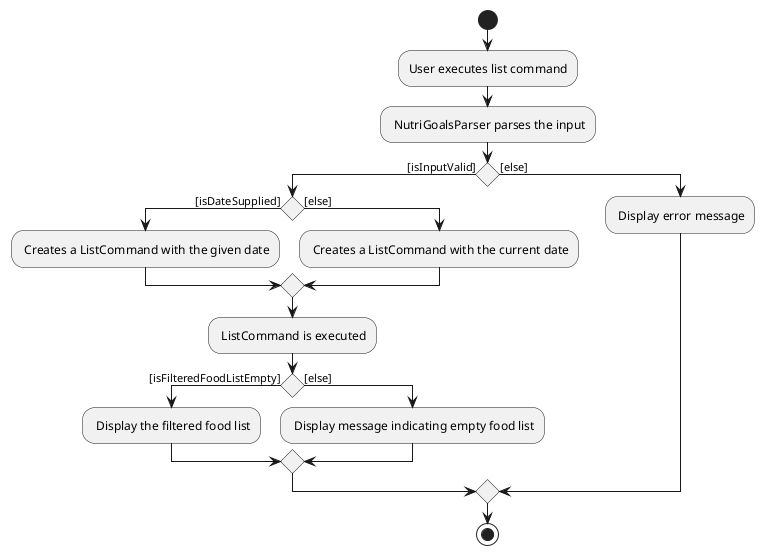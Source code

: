 @startuml

start
:User executes list command;

: NutriGoalsParser parses the input;

if () then ([isInputValid])
    if () then ([isDateSupplied])
        : Creates a ListCommand with the given date;
    else ([else])
        : Creates a ListCommand with the current date;
    endif
    : ListCommand is executed;
    if () then ([isFilteredFoodListEmpty])
        : Display the filtered food list;
    else ([else])
        : Display message indicating empty food list;
    endif
else ([else])
    : Display error message;
endif
stop

@enduml
